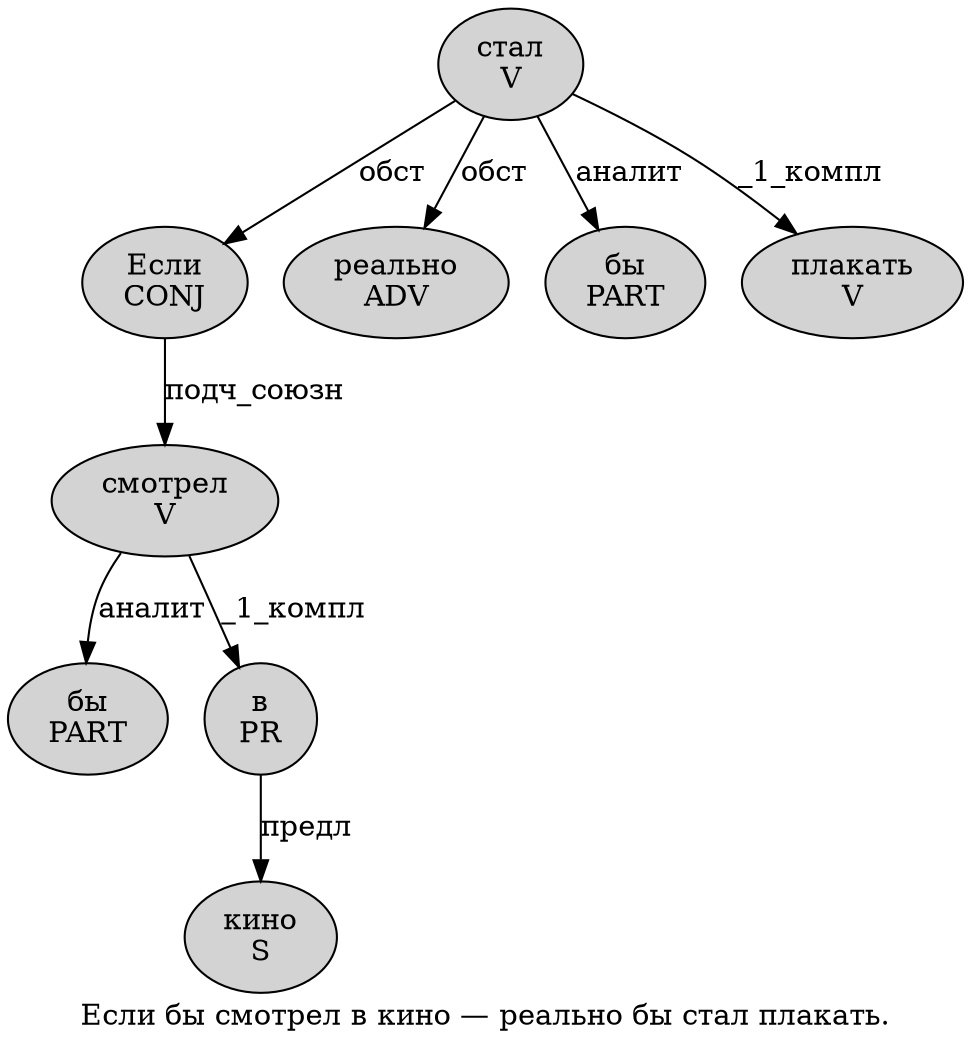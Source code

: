digraph SENTENCE_4695 {
	graph [label="Если бы смотрел в кино — реально бы стал плакать."]
	node [style=filled]
		0 [label="Если
CONJ" color="" fillcolor=lightgray penwidth=1 shape=ellipse]
		1 [label="бы
PART" color="" fillcolor=lightgray penwidth=1 shape=ellipse]
		2 [label="смотрел
V" color="" fillcolor=lightgray penwidth=1 shape=ellipse]
		3 [label="в
PR" color="" fillcolor=lightgray penwidth=1 shape=ellipse]
		4 [label="кино
S" color="" fillcolor=lightgray penwidth=1 shape=ellipse]
		6 [label="реально
ADV" color="" fillcolor=lightgray penwidth=1 shape=ellipse]
		7 [label="бы
PART" color="" fillcolor=lightgray penwidth=1 shape=ellipse]
		8 [label="стал
V" color="" fillcolor=lightgray penwidth=1 shape=ellipse]
		9 [label="плакать
V" color="" fillcolor=lightgray penwidth=1 shape=ellipse]
			0 -> 2 [label="подч_союзн"]
			8 -> 0 [label="обст"]
			8 -> 6 [label="обст"]
			8 -> 7 [label="аналит"]
			8 -> 9 [label="_1_компл"]
			2 -> 1 [label="аналит"]
			2 -> 3 [label="_1_компл"]
			3 -> 4 [label="предл"]
}